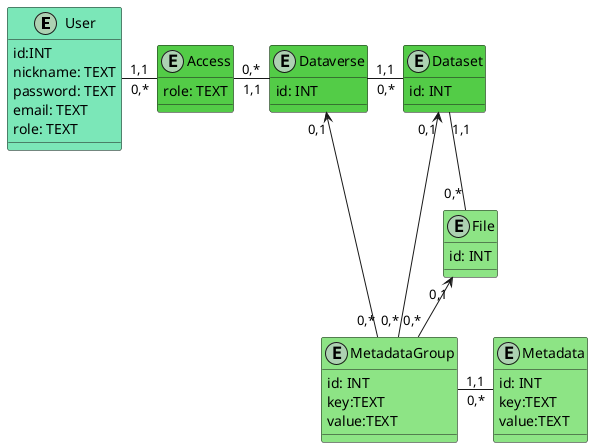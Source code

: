 @startuml
entity User #7BE7B8 {
    id:INT
    nickname: TEXT
    password: TEXT
    email: TEXT
    role: TEXT
}

entity Dataverse #53CC47 {
    id: INT
}
  
entity Dataset #53CC47 {
    id: INT
}



entity Access #53CC47 {
    role: TEXT
}


entity File #8DE485 {
    id: INT
}




entity MetadataGroup #8DE485 {
    id: INT
    key:TEXT
    value:TEXT
}


entity Metadata #8DE485 {
    id: INT
    key:TEXT
    value:TEXT
}
  

Access "0,*"-l-"1,1" User
Access "0,*"-r-"1,1" Dataverse

Dataverse "1,1"-r- "0,*" Dataset
Dataset "1,1"--"0,*" File
File "0,1"<--"0,*" MetadataGroup
Dataset "0,1"<--"0,*" MetadataGroup
Dataverse "0,1"<--"0,*" MetadataGroup

Metadata "0,*" -l- "1,1" MetadataGroup
@enduml
